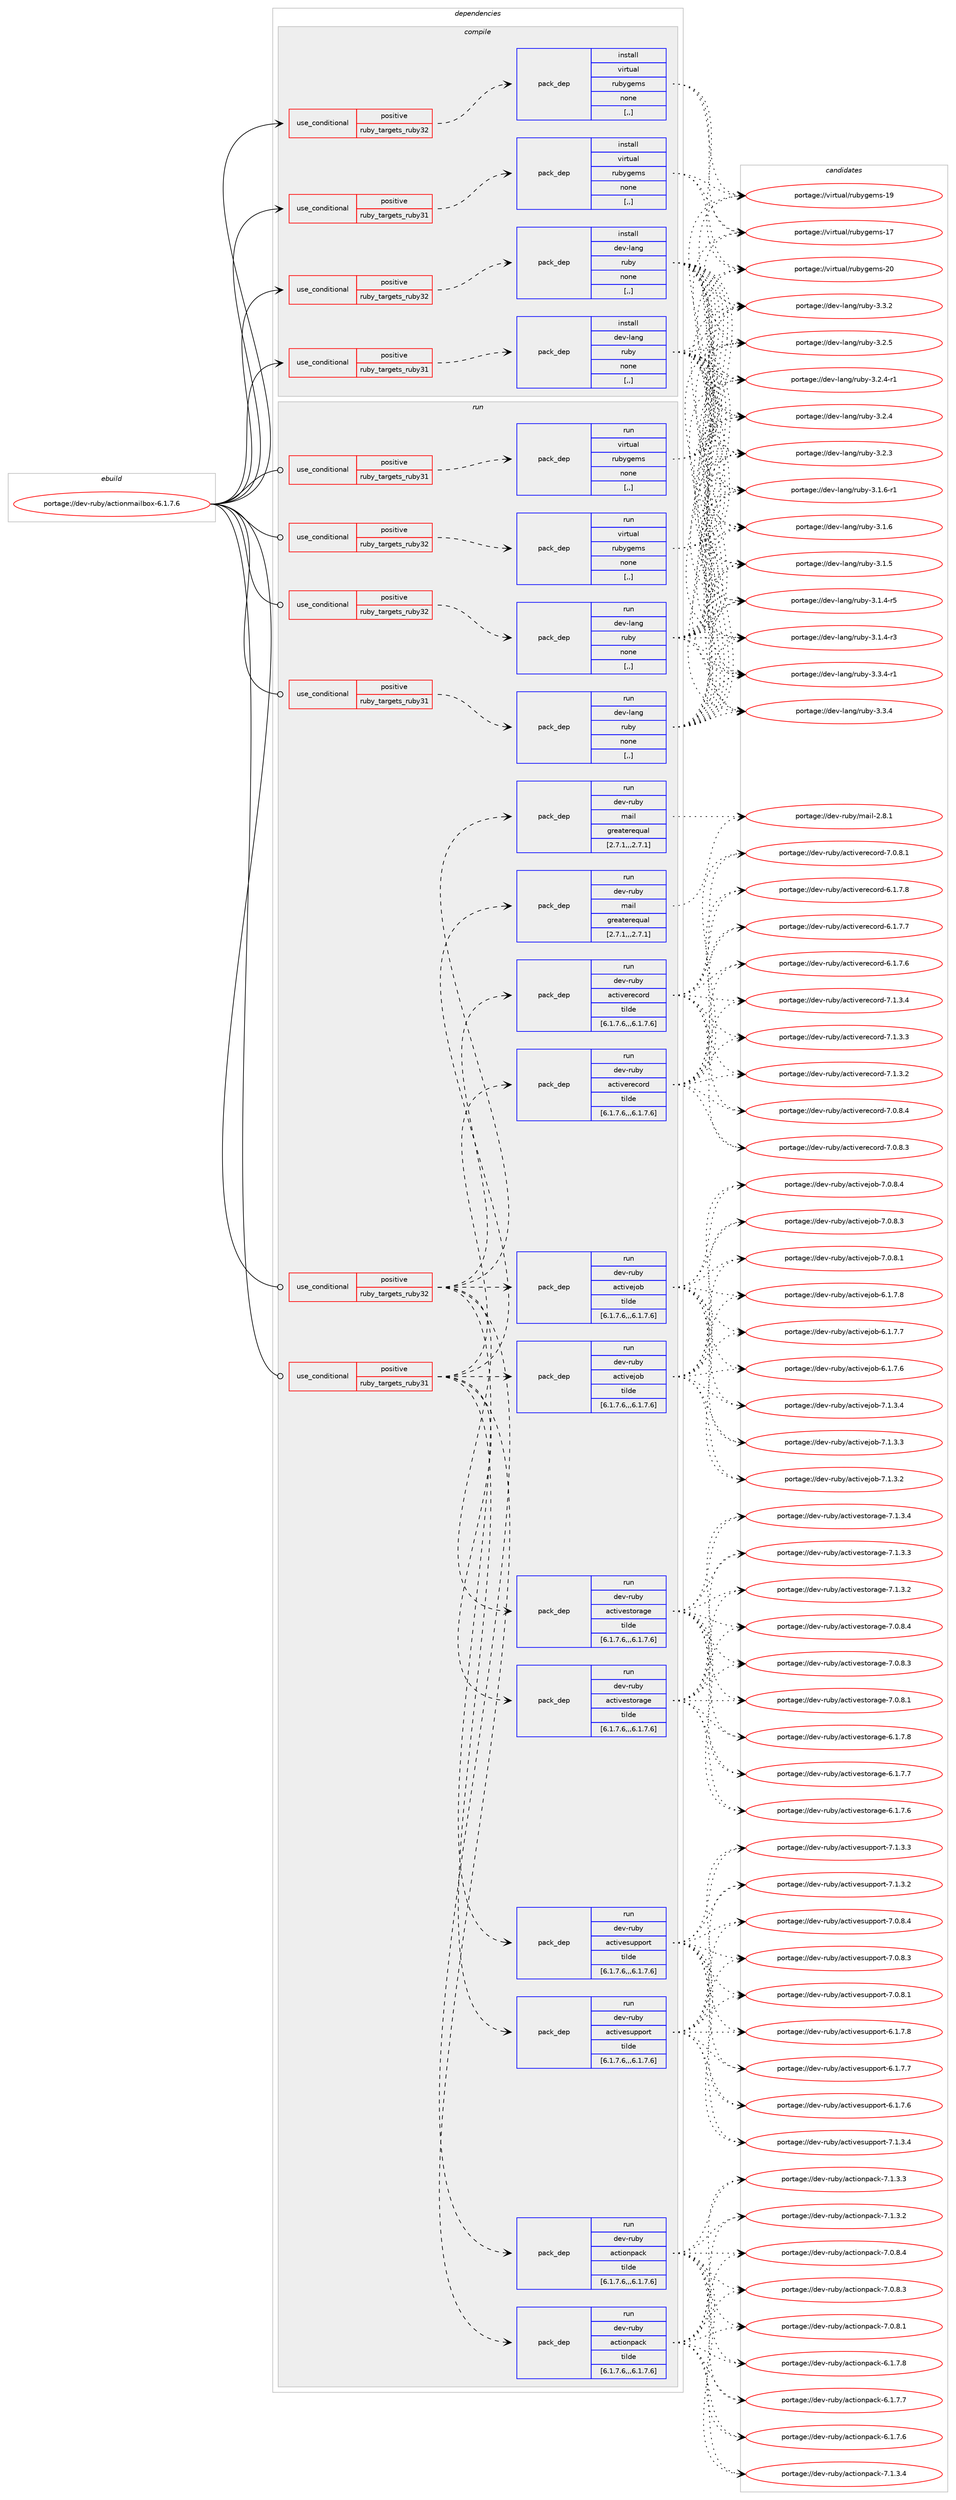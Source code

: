 digraph prolog {

# *************
# Graph options
# *************

newrank=true;
concentrate=true;
compound=true;
graph [rankdir=LR,fontname=Helvetica,fontsize=10,ranksep=1.5];#, ranksep=2.5, nodesep=0.2];
edge  [arrowhead=vee];
node  [fontname=Helvetica,fontsize=10];

# **********
# The ebuild
# **********

subgraph cluster_leftcol {
color=gray;
label=<<i>ebuild</i>>;
id [label="portage://dev-ruby/actionmailbox-6.1.7.6", color=red, width=4, href="../dev-ruby/actionmailbox-6.1.7.6.svg"];
}

# ****************
# The dependencies
# ****************

subgraph cluster_midcol {
color=gray;
label=<<i>dependencies</i>>;
subgraph cluster_compile {
fillcolor="#eeeeee";
style=filled;
label=<<i>compile</i>>;
subgraph cond42977 {
dependency172904 [label=<<TABLE BORDER="0" CELLBORDER="1" CELLSPACING="0" CELLPADDING="4"><TR><TD ROWSPAN="3" CELLPADDING="10">use_conditional</TD></TR><TR><TD>positive</TD></TR><TR><TD>ruby_targets_ruby31</TD></TR></TABLE>>, shape=none, color=red];
subgraph pack128654 {
dependency172905 [label=<<TABLE BORDER="0" CELLBORDER="1" CELLSPACING="0" CELLPADDING="4" WIDTH="220"><TR><TD ROWSPAN="6" CELLPADDING="30">pack_dep</TD></TR><TR><TD WIDTH="110">install</TD></TR><TR><TD>dev-lang</TD></TR><TR><TD>ruby</TD></TR><TR><TD>none</TD></TR><TR><TD>[,,]</TD></TR></TABLE>>, shape=none, color=blue];
}
dependency172904:e -> dependency172905:w [weight=20,style="dashed",arrowhead="vee"];
}
id:e -> dependency172904:w [weight=20,style="solid",arrowhead="vee"];
subgraph cond42978 {
dependency172906 [label=<<TABLE BORDER="0" CELLBORDER="1" CELLSPACING="0" CELLPADDING="4"><TR><TD ROWSPAN="3" CELLPADDING="10">use_conditional</TD></TR><TR><TD>positive</TD></TR><TR><TD>ruby_targets_ruby31</TD></TR></TABLE>>, shape=none, color=red];
subgraph pack128655 {
dependency172907 [label=<<TABLE BORDER="0" CELLBORDER="1" CELLSPACING="0" CELLPADDING="4" WIDTH="220"><TR><TD ROWSPAN="6" CELLPADDING="30">pack_dep</TD></TR><TR><TD WIDTH="110">install</TD></TR><TR><TD>virtual</TD></TR><TR><TD>rubygems</TD></TR><TR><TD>none</TD></TR><TR><TD>[,,]</TD></TR></TABLE>>, shape=none, color=blue];
}
dependency172906:e -> dependency172907:w [weight=20,style="dashed",arrowhead="vee"];
}
id:e -> dependency172906:w [weight=20,style="solid",arrowhead="vee"];
subgraph cond42979 {
dependency172908 [label=<<TABLE BORDER="0" CELLBORDER="1" CELLSPACING="0" CELLPADDING="4"><TR><TD ROWSPAN="3" CELLPADDING="10">use_conditional</TD></TR><TR><TD>positive</TD></TR><TR><TD>ruby_targets_ruby32</TD></TR></TABLE>>, shape=none, color=red];
subgraph pack128656 {
dependency172909 [label=<<TABLE BORDER="0" CELLBORDER="1" CELLSPACING="0" CELLPADDING="4" WIDTH="220"><TR><TD ROWSPAN="6" CELLPADDING="30">pack_dep</TD></TR><TR><TD WIDTH="110">install</TD></TR><TR><TD>dev-lang</TD></TR><TR><TD>ruby</TD></TR><TR><TD>none</TD></TR><TR><TD>[,,]</TD></TR></TABLE>>, shape=none, color=blue];
}
dependency172908:e -> dependency172909:w [weight=20,style="dashed",arrowhead="vee"];
}
id:e -> dependency172908:w [weight=20,style="solid",arrowhead="vee"];
subgraph cond42980 {
dependency172910 [label=<<TABLE BORDER="0" CELLBORDER="1" CELLSPACING="0" CELLPADDING="4"><TR><TD ROWSPAN="3" CELLPADDING="10">use_conditional</TD></TR><TR><TD>positive</TD></TR><TR><TD>ruby_targets_ruby32</TD></TR></TABLE>>, shape=none, color=red];
subgraph pack128657 {
dependency172911 [label=<<TABLE BORDER="0" CELLBORDER="1" CELLSPACING="0" CELLPADDING="4" WIDTH="220"><TR><TD ROWSPAN="6" CELLPADDING="30">pack_dep</TD></TR><TR><TD WIDTH="110">install</TD></TR><TR><TD>virtual</TD></TR><TR><TD>rubygems</TD></TR><TR><TD>none</TD></TR><TR><TD>[,,]</TD></TR></TABLE>>, shape=none, color=blue];
}
dependency172910:e -> dependency172911:w [weight=20,style="dashed",arrowhead="vee"];
}
id:e -> dependency172910:w [weight=20,style="solid",arrowhead="vee"];
}
subgraph cluster_compileandrun {
fillcolor="#eeeeee";
style=filled;
label=<<i>compile and run</i>>;
}
subgraph cluster_run {
fillcolor="#eeeeee";
style=filled;
label=<<i>run</i>>;
subgraph cond42981 {
dependency172912 [label=<<TABLE BORDER="0" CELLBORDER="1" CELLSPACING="0" CELLPADDING="4"><TR><TD ROWSPAN="3" CELLPADDING="10">use_conditional</TD></TR><TR><TD>positive</TD></TR><TR><TD>ruby_targets_ruby31</TD></TR></TABLE>>, shape=none, color=red];
subgraph pack128658 {
dependency172913 [label=<<TABLE BORDER="0" CELLBORDER="1" CELLSPACING="0" CELLPADDING="4" WIDTH="220"><TR><TD ROWSPAN="6" CELLPADDING="30">pack_dep</TD></TR><TR><TD WIDTH="110">run</TD></TR><TR><TD>dev-lang</TD></TR><TR><TD>ruby</TD></TR><TR><TD>none</TD></TR><TR><TD>[,,]</TD></TR></TABLE>>, shape=none, color=blue];
}
dependency172912:e -> dependency172913:w [weight=20,style="dashed",arrowhead="vee"];
}
id:e -> dependency172912:w [weight=20,style="solid",arrowhead="odot"];
subgraph cond42982 {
dependency172914 [label=<<TABLE BORDER="0" CELLBORDER="1" CELLSPACING="0" CELLPADDING="4"><TR><TD ROWSPAN="3" CELLPADDING="10">use_conditional</TD></TR><TR><TD>positive</TD></TR><TR><TD>ruby_targets_ruby31</TD></TR></TABLE>>, shape=none, color=red];
subgraph pack128659 {
dependency172915 [label=<<TABLE BORDER="0" CELLBORDER="1" CELLSPACING="0" CELLPADDING="4" WIDTH="220"><TR><TD ROWSPAN="6" CELLPADDING="30">pack_dep</TD></TR><TR><TD WIDTH="110">run</TD></TR><TR><TD>dev-ruby</TD></TR><TR><TD>actionpack</TD></TR><TR><TD>tilde</TD></TR><TR><TD>[6.1.7.6,,,6.1.7.6]</TD></TR></TABLE>>, shape=none, color=blue];
}
dependency172914:e -> dependency172915:w [weight=20,style="dashed",arrowhead="vee"];
subgraph pack128660 {
dependency172916 [label=<<TABLE BORDER="0" CELLBORDER="1" CELLSPACING="0" CELLPADDING="4" WIDTH="220"><TR><TD ROWSPAN="6" CELLPADDING="30">pack_dep</TD></TR><TR><TD WIDTH="110">run</TD></TR><TR><TD>dev-ruby</TD></TR><TR><TD>activejob</TD></TR><TR><TD>tilde</TD></TR><TR><TD>[6.1.7.6,,,6.1.7.6]</TD></TR></TABLE>>, shape=none, color=blue];
}
dependency172914:e -> dependency172916:w [weight=20,style="dashed",arrowhead="vee"];
subgraph pack128661 {
dependency172917 [label=<<TABLE BORDER="0" CELLBORDER="1" CELLSPACING="0" CELLPADDING="4" WIDTH="220"><TR><TD ROWSPAN="6" CELLPADDING="30">pack_dep</TD></TR><TR><TD WIDTH="110">run</TD></TR><TR><TD>dev-ruby</TD></TR><TR><TD>activerecord</TD></TR><TR><TD>tilde</TD></TR><TR><TD>[6.1.7.6,,,6.1.7.6]</TD></TR></TABLE>>, shape=none, color=blue];
}
dependency172914:e -> dependency172917:w [weight=20,style="dashed",arrowhead="vee"];
subgraph pack128662 {
dependency172918 [label=<<TABLE BORDER="0" CELLBORDER="1" CELLSPACING="0" CELLPADDING="4" WIDTH="220"><TR><TD ROWSPAN="6" CELLPADDING="30">pack_dep</TD></TR><TR><TD WIDTH="110">run</TD></TR><TR><TD>dev-ruby</TD></TR><TR><TD>activestorage</TD></TR><TR><TD>tilde</TD></TR><TR><TD>[6.1.7.6,,,6.1.7.6]</TD></TR></TABLE>>, shape=none, color=blue];
}
dependency172914:e -> dependency172918:w [weight=20,style="dashed",arrowhead="vee"];
subgraph pack128663 {
dependency172919 [label=<<TABLE BORDER="0" CELLBORDER="1" CELLSPACING="0" CELLPADDING="4" WIDTH="220"><TR><TD ROWSPAN="6" CELLPADDING="30">pack_dep</TD></TR><TR><TD WIDTH="110">run</TD></TR><TR><TD>dev-ruby</TD></TR><TR><TD>activesupport</TD></TR><TR><TD>tilde</TD></TR><TR><TD>[6.1.7.6,,,6.1.7.6]</TD></TR></TABLE>>, shape=none, color=blue];
}
dependency172914:e -> dependency172919:w [weight=20,style="dashed",arrowhead="vee"];
subgraph pack128664 {
dependency172920 [label=<<TABLE BORDER="0" CELLBORDER="1" CELLSPACING="0" CELLPADDING="4" WIDTH="220"><TR><TD ROWSPAN="6" CELLPADDING="30">pack_dep</TD></TR><TR><TD WIDTH="110">run</TD></TR><TR><TD>dev-ruby</TD></TR><TR><TD>mail</TD></TR><TR><TD>greaterequal</TD></TR><TR><TD>[2.7.1,,,2.7.1]</TD></TR></TABLE>>, shape=none, color=blue];
}
dependency172914:e -> dependency172920:w [weight=20,style="dashed",arrowhead="vee"];
}
id:e -> dependency172914:w [weight=20,style="solid",arrowhead="odot"];
subgraph cond42983 {
dependency172921 [label=<<TABLE BORDER="0" CELLBORDER="1" CELLSPACING="0" CELLPADDING="4"><TR><TD ROWSPAN="3" CELLPADDING="10">use_conditional</TD></TR><TR><TD>positive</TD></TR><TR><TD>ruby_targets_ruby31</TD></TR></TABLE>>, shape=none, color=red];
subgraph pack128665 {
dependency172922 [label=<<TABLE BORDER="0" CELLBORDER="1" CELLSPACING="0" CELLPADDING="4" WIDTH="220"><TR><TD ROWSPAN="6" CELLPADDING="30">pack_dep</TD></TR><TR><TD WIDTH="110">run</TD></TR><TR><TD>virtual</TD></TR><TR><TD>rubygems</TD></TR><TR><TD>none</TD></TR><TR><TD>[,,]</TD></TR></TABLE>>, shape=none, color=blue];
}
dependency172921:e -> dependency172922:w [weight=20,style="dashed",arrowhead="vee"];
}
id:e -> dependency172921:w [weight=20,style="solid",arrowhead="odot"];
subgraph cond42984 {
dependency172923 [label=<<TABLE BORDER="0" CELLBORDER="1" CELLSPACING="0" CELLPADDING="4"><TR><TD ROWSPAN="3" CELLPADDING="10">use_conditional</TD></TR><TR><TD>positive</TD></TR><TR><TD>ruby_targets_ruby32</TD></TR></TABLE>>, shape=none, color=red];
subgraph pack128666 {
dependency172924 [label=<<TABLE BORDER="0" CELLBORDER="1" CELLSPACING="0" CELLPADDING="4" WIDTH="220"><TR><TD ROWSPAN="6" CELLPADDING="30">pack_dep</TD></TR><TR><TD WIDTH="110">run</TD></TR><TR><TD>dev-lang</TD></TR><TR><TD>ruby</TD></TR><TR><TD>none</TD></TR><TR><TD>[,,]</TD></TR></TABLE>>, shape=none, color=blue];
}
dependency172923:e -> dependency172924:w [weight=20,style="dashed",arrowhead="vee"];
}
id:e -> dependency172923:w [weight=20,style="solid",arrowhead="odot"];
subgraph cond42985 {
dependency172925 [label=<<TABLE BORDER="0" CELLBORDER="1" CELLSPACING="0" CELLPADDING="4"><TR><TD ROWSPAN="3" CELLPADDING="10">use_conditional</TD></TR><TR><TD>positive</TD></TR><TR><TD>ruby_targets_ruby32</TD></TR></TABLE>>, shape=none, color=red];
subgraph pack128667 {
dependency172926 [label=<<TABLE BORDER="0" CELLBORDER="1" CELLSPACING="0" CELLPADDING="4" WIDTH="220"><TR><TD ROWSPAN="6" CELLPADDING="30">pack_dep</TD></TR><TR><TD WIDTH="110">run</TD></TR><TR><TD>dev-ruby</TD></TR><TR><TD>actionpack</TD></TR><TR><TD>tilde</TD></TR><TR><TD>[6.1.7.6,,,6.1.7.6]</TD></TR></TABLE>>, shape=none, color=blue];
}
dependency172925:e -> dependency172926:w [weight=20,style="dashed",arrowhead="vee"];
subgraph pack128668 {
dependency172927 [label=<<TABLE BORDER="0" CELLBORDER="1" CELLSPACING="0" CELLPADDING="4" WIDTH="220"><TR><TD ROWSPAN="6" CELLPADDING="30">pack_dep</TD></TR><TR><TD WIDTH="110">run</TD></TR><TR><TD>dev-ruby</TD></TR><TR><TD>activejob</TD></TR><TR><TD>tilde</TD></TR><TR><TD>[6.1.7.6,,,6.1.7.6]</TD></TR></TABLE>>, shape=none, color=blue];
}
dependency172925:e -> dependency172927:w [weight=20,style="dashed",arrowhead="vee"];
subgraph pack128669 {
dependency172928 [label=<<TABLE BORDER="0" CELLBORDER="1" CELLSPACING="0" CELLPADDING="4" WIDTH="220"><TR><TD ROWSPAN="6" CELLPADDING="30">pack_dep</TD></TR><TR><TD WIDTH="110">run</TD></TR><TR><TD>dev-ruby</TD></TR><TR><TD>activerecord</TD></TR><TR><TD>tilde</TD></TR><TR><TD>[6.1.7.6,,,6.1.7.6]</TD></TR></TABLE>>, shape=none, color=blue];
}
dependency172925:e -> dependency172928:w [weight=20,style="dashed",arrowhead="vee"];
subgraph pack128670 {
dependency172929 [label=<<TABLE BORDER="0" CELLBORDER="1" CELLSPACING="0" CELLPADDING="4" WIDTH="220"><TR><TD ROWSPAN="6" CELLPADDING="30">pack_dep</TD></TR><TR><TD WIDTH="110">run</TD></TR><TR><TD>dev-ruby</TD></TR><TR><TD>activestorage</TD></TR><TR><TD>tilde</TD></TR><TR><TD>[6.1.7.6,,,6.1.7.6]</TD></TR></TABLE>>, shape=none, color=blue];
}
dependency172925:e -> dependency172929:w [weight=20,style="dashed",arrowhead="vee"];
subgraph pack128671 {
dependency172930 [label=<<TABLE BORDER="0" CELLBORDER="1" CELLSPACING="0" CELLPADDING="4" WIDTH="220"><TR><TD ROWSPAN="6" CELLPADDING="30">pack_dep</TD></TR><TR><TD WIDTH="110">run</TD></TR><TR><TD>dev-ruby</TD></TR><TR><TD>activesupport</TD></TR><TR><TD>tilde</TD></TR><TR><TD>[6.1.7.6,,,6.1.7.6]</TD></TR></TABLE>>, shape=none, color=blue];
}
dependency172925:e -> dependency172930:w [weight=20,style="dashed",arrowhead="vee"];
subgraph pack128672 {
dependency172931 [label=<<TABLE BORDER="0" CELLBORDER="1" CELLSPACING="0" CELLPADDING="4" WIDTH="220"><TR><TD ROWSPAN="6" CELLPADDING="30">pack_dep</TD></TR><TR><TD WIDTH="110">run</TD></TR><TR><TD>dev-ruby</TD></TR><TR><TD>mail</TD></TR><TR><TD>greaterequal</TD></TR><TR><TD>[2.7.1,,,2.7.1]</TD></TR></TABLE>>, shape=none, color=blue];
}
dependency172925:e -> dependency172931:w [weight=20,style="dashed",arrowhead="vee"];
}
id:e -> dependency172925:w [weight=20,style="solid",arrowhead="odot"];
subgraph cond42986 {
dependency172932 [label=<<TABLE BORDER="0" CELLBORDER="1" CELLSPACING="0" CELLPADDING="4"><TR><TD ROWSPAN="3" CELLPADDING="10">use_conditional</TD></TR><TR><TD>positive</TD></TR><TR><TD>ruby_targets_ruby32</TD></TR></TABLE>>, shape=none, color=red];
subgraph pack128673 {
dependency172933 [label=<<TABLE BORDER="0" CELLBORDER="1" CELLSPACING="0" CELLPADDING="4" WIDTH="220"><TR><TD ROWSPAN="6" CELLPADDING="30">pack_dep</TD></TR><TR><TD WIDTH="110">run</TD></TR><TR><TD>virtual</TD></TR><TR><TD>rubygems</TD></TR><TR><TD>none</TD></TR><TR><TD>[,,]</TD></TR></TABLE>>, shape=none, color=blue];
}
dependency172932:e -> dependency172933:w [weight=20,style="dashed",arrowhead="vee"];
}
id:e -> dependency172932:w [weight=20,style="solid",arrowhead="odot"];
}
}

# **************
# The candidates
# **************

subgraph cluster_choices {
rank=same;
color=gray;
label=<<i>candidates</i>>;

subgraph choice128654 {
color=black;
nodesep=1;
choice100101118451089711010347114117981214551465146524511449 [label="portage://dev-lang/ruby-3.3.4-r1", color=red, width=4,href="../dev-lang/ruby-3.3.4-r1.svg"];
choice10010111845108971101034711411798121455146514652 [label="portage://dev-lang/ruby-3.3.4", color=red, width=4,href="../dev-lang/ruby-3.3.4.svg"];
choice10010111845108971101034711411798121455146514650 [label="portage://dev-lang/ruby-3.3.2", color=red, width=4,href="../dev-lang/ruby-3.3.2.svg"];
choice10010111845108971101034711411798121455146504653 [label="portage://dev-lang/ruby-3.2.5", color=red, width=4,href="../dev-lang/ruby-3.2.5.svg"];
choice100101118451089711010347114117981214551465046524511449 [label="portage://dev-lang/ruby-3.2.4-r1", color=red, width=4,href="../dev-lang/ruby-3.2.4-r1.svg"];
choice10010111845108971101034711411798121455146504652 [label="portage://dev-lang/ruby-3.2.4", color=red, width=4,href="../dev-lang/ruby-3.2.4.svg"];
choice10010111845108971101034711411798121455146504651 [label="portage://dev-lang/ruby-3.2.3", color=red, width=4,href="../dev-lang/ruby-3.2.3.svg"];
choice100101118451089711010347114117981214551464946544511449 [label="portage://dev-lang/ruby-3.1.6-r1", color=red, width=4,href="../dev-lang/ruby-3.1.6-r1.svg"];
choice10010111845108971101034711411798121455146494654 [label="portage://dev-lang/ruby-3.1.6", color=red, width=4,href="../dev-lang/ruby-3.1.6.svg"];
choice10010111845108971101034711411798121455146494653 [label="portage://dev-lang/ruby-3.1.5", color=red, width=4,href="../dev-lang/ruby-3.1.5.svg"];
choice100101118451089711010347114117981214551464946524511453 [label="portage://dev-lang/ruby-3.1.4-r5", color=red, width=4,href="../dev-lang/ruby-3.1.4-r5.svg"];
choice100101118451089711010347114117981214551464946524511451 [label="portage://dev-lang/ruby-3.1.4-r3", color=red, width=4,href="../dev-lang/ruby-3.1.4-r3.svg"];
dependency172905:e -> choice100101118451089711010347114117981214551465146524511449:w [style=dotted,weight="100"];
dependency172905:e -> choice10010111845108971101034711411798121455146514652:w [style=dotted,weight="100"];
dependency172905:e -> choice10010111845108971101034711411798121455146514650:w [style=dotted,weight="100"];
dependency172905:e -> choice10010111845108971101034711411798121455146504653:w [style=dotted,weight="100"];
dependency172905:e -> choice100101118451089711010347114117981214551465046524511449:w [style=dotted,weight="100"];
dependency172905:e -> choice10010111845108971101034711411798121455146504652:w [style=dotted,weight="100"];
dependency172905:e -> choice10010111845108971101034711411798121455146504651:w [style=dotted,weight="100"];
dependency172905:e -> choice100101118451089711010347114117981214551464946544511449:w [style=dotted,weight="100"];
dependency172905:e -> choice10010111845108971101034711411798121455146494654:w [style=dotted,weight="100"];
dependency172905:e -> choice10010111845108971101034711411798121455146494653:w [style=dotted,weight="100"];
dependency172905:e -> choice100101118451089711010347114117981214551464946524511453:w [style=dotted,weight="100"];
dependency172905:e -> choice100101118451089711010347114117981214551464946524511451:w [style=dotted,weight="100"];
}
subgraph choice128655 {
color=black;
nodesep=1;
choice118105114116117971084711411798121103101109115455048 [label="portage://virtual/rubygems-20", color=red, width=4,href="../virtual/rubygems-20.svg"];
choice118105114116117971084711411798121103101109115454957 [label="portage://virtual/rubygems-19", color=red, width=4,href="../virtual/rubygems-19.svg"];
choice118105114116117971084711411798121103101109115454955 [label="portage://virtual/rubygems-17", color=red, width=4,href="../virtual/rubygems-17.svg"];
dependency172907:e -> choice118105114116117971084711411798121103101109115455048:w [style=dotted,weight="100"];
dependency172907:e -> choice118105114116117971084711411798121103101109115454957:w [style=dotted,weight="100"];
dependency172907:e -> choice118105114116117971084711411798121103101109115454955:w [style=dotted,weight="100"];
}
subgraph choice128656 {
color=black;
nodesep=1;
choice100101118451089711010347114117981214551465146524511449 [label="portage://dev-lang/ruby-3.3.4-r1", color=red, width=4,href="../dev-lang/ruby-3.3.4-r1.svg"];
choice10010111845108971101034711411798121455146514652 [label="portage://dev-lang/ruby-3.3.4", color=red, width=4,href="../dev-lang/ruby-3.3.4.svg"];
choice10010111845108971101034711411798121455146514650 [label="portage://dev-lang/ruby-3.3.2", color=red, width=4,href="../dev-lang/ruby-3.3.2.svg"];
choice10010111845108971101034711411798121455146504653 [label="portage://dev-lang/ruby-3.2.5", color=red, width=4,href="../dev-lang/ruby-3.2.5.svg"];
choice100101118451089711010347114117981214551465046524511449 [label="portage://dev-lang/ruby-3.2.4-r1", color=red, width=4,href="../dev-lang/ruby-3.2.4-r1.svg"];
choice10010111845108971101034711411798121455146504652 [label="portage://dev-lang/ruby-3.2.4", color=red, width=4,href="../dev-lang/ruby-3.2.4.svg"];
choice10010111845108971101034711411798121455146504651 [label="portage://dev-lang/ruby-3.2.3", color=red, width=4,href="../dev-lang/ruby-3.2.3.svg"];
choice100101118451089711010347114117981214551464946544511449 [label="portage://dev-lang/ruby-3.1.6-r1", color=red, width=4,href="../dev-lang/ruby-3.1.6-r1.svg"];
choice10010111845108971101034711411798121455146494654 [label="portage://dev-lang/ruby-3.1.6", color=red, width=4,href="../dev-lang/ruby-3.1.6.svg"];
choice10010111845108971101034711411798121455146494653 [label="portage://dev-lang/ruby-3.1.5", color=red, width=4,href="../dev-lang/ruby-3.1.5.svg"];
choice100101118451089711010347114117981214551464946524511453 [label="portage://dev-lang/ruby-3.1.4-r5", color=red, width=4,href="../dev-lang/ruby-3.1.4-r5.svg"];
choice100101118451089711010347114117981214551464946524511451 [label="portage://dev-lang/ruby-3.1.4-r3", color=red, width=4,href="../dev-lang/ruby-3.1.4-r3.svg"];
dependency172909:e -> choice100101118451089711010347114117981214551465146524511449:w [style=dotted,weight="100"];
dependency172909:e -> choice10010111845108971101034711411798121455146514652:w [style=dotted,weight="100"];
dependency172909:e -> choice10010111845108971101034711411798121455146514650:w [style=dotted,weight="100"];
dependency172909:e -> choice10010111845108971101034711411798121455146504653:w [style=dotted,weight="100"];
dependency172909:e -> choice100101118451089711010347114117981214551465046524511449:w [style=dotted,weight="100"];
dependency172909:e -> choice10010111845108971101034711411798121455146504652:w [style=dotted,weight="100"];
dependency172909:e -> choice10010111845108971101034711411798121455146504651:w [style=dotted,weight="100"];
dependency172909:e -> choice100101118451089711010347114117981214551464946544511449:w [style=dotted,weight="100"];
dependency172909:e -> choice10010111845108971101034711411798121455146494654:w [style=dotted,weight="100"];
dependency172909:e -> choice10010111845108971101034711411798121455146494653:w [style=dotted,weight="100"];
dependency172909:e -> choice100101118451089711010347114117981214551464946524511453:w [style=dotted,weight="100"];
dependency172909:e -> choice100101118451089711010347114117981214551464946524511451:w [style=dotted,weight="100"];
}
subgraph choice128657 {
color=black;
nodesep=1;
choice118105114116117971084711411798121103101109115455048 [label="portage://virtual/rubygems-20", color=red, width=4,href="../virtual/rubygems-20.svg"];
choice118105114116117971084711411798121103101109115454957 [label="portage://virtual/rubygems-19", color=red, width=4,href="../virtual/rubygems-19.svg"];
choice118105114116117971084711411798121103101109115454955 [label="portage://virtual/rubygems-17", color=red, width=4,href="../virtual/rubygems-17.svg"];
dependency172911:e -> choice118105114116117971084711411798121103101109115455048:w [style=dotted,weight="100"];
dependency172911:e -> choice118105114116117971084711411798121103101109115454957:w [style=dotted,weight="100"];
dependency172911:e -> choice118105114116117971084711411798121103101109115454955:w [style=dotted,weight="100"];
}
subgraph choice128658 {
color=black;
nodesep=1;
choice100101118451089711010347114117981214551465146524511449 [label="portage://dev-lang/ruby-3.3.4-r1", color=red, width=4,href="../dev-lang/ruby-3.3.4-r1.svg"];
choice10010111845108971101034711411798121455146514652 [label="portage://dev-lang/ruby-3.3.4", color=red, width=4,href="../dev-lang/ruby-3.3.4.svg"];
choice10010111845108971101034711411798121455146514650 [label="portage://dev-lang/ruby-3.3.2", color=red, width=4,href="../dev-lang/ruby-3.3.2.svg"];
choice10010111845108971101034711411798121455146504653 [label="portage://dev-lang/ruby-3.2.5", color=red, width=4,href="../dev-lang/ruby-3.2.5.svg"];
choice100101118451089711010347114117981214551465046524511449 [label="portage://dev-lang/ruby-3.2.4-r1", color=red, width=4,href="../dev-lang/ruby-3.2.4-r1.svg"];
choice10010111845108971101034711411798121455146504652 [label="portage://dev-lang/ruby-3.2.4", color=red, width=4,href="../dev-lang/ruby-3.2.4.svg"];
choice10010111845108971101034711411798121455146504651 [label="portage://dev-lang/ruby-3.2.3", color=red, width=4,href="../dev-lang/ruby-3.2.3.svg"];
choice100101118451089711010347114117981214551464946544511449 [label="portage://dev-lang/ruby-3.1.6-r1", color=red, width=4,href="../dev-lang/ruby-3.1.6-r1.svg"];
choice10010111845108971101034711411798121455146494654 [label="portage://dev-lang/ruby-3.1.6", color=red, width=4,href="../dev-lang/ruby-3.1.6.svg"];
choice10010111845108971101034711411798121455146494653 [label="portage://dev-lang/ruby-3.1.5", color=red, width=4,href="../dev-lang/ruby-3.1.5.svg"];
choice100101118451089711010347114117981214551464946524511453 [label="portage://dev-lang/ruby-3.1.4-r5", color=red, width=4,href="../dev-lang/ruby-3.1.4-r5.svg"];
choice100101118451089711010347114117981214551464946524511451 [label="portage://dev-lang/ruby-3.1.4-r3", color=red, width=4,href="../dev-lang/ruby-3.1.4-r3.svg"];
dependency172913:e -> choice100101118451089711010347114117981214551465146524511449:w [style=dotted,weight="100"];
dependency172913:e -> choice10010111845108971101034711411798121455146514652:w [style=dotted,weight="100"];
dependency172913:e -> choice10010111845108971101034711411798121455146514650:w [style=dotted,weight="100"];
dependency172913:e -> choice10010111845108971101034711411798121455146504653:w [style=dotted,weight="100"];
dependency172913:e -> choice100101118451089711010347114117981214551465046524511449:w [style=dotted,weight="100"];
dependency172913:e -> choice10010111845108971101034711411798121455146504652:w [style=dotted,weight="100"];
dependency172913:e -> choice10010111845108971101034711411798121455146504651:w [style=dotted,weight="100"];
dependency172913:e -> choice100101118451089711010347114117981214551464946544511449:w [style=dotted,weight="100"];
dependency172913:e -> choice10010111845108971101034711411798121455146494654:w [style=dotted,weight="100"];
dependency172913:e -> choice10010111845108971101034711411798121455146494653:w [style=dotted,weight="100"];
dependency172913:e -> choice100101118451089711010347114117981214551464946524511453:w [style=dotted,weight="100"];
dependency172913:e -> choice100101118451089711010347114117981214551464946524511451:w [style=dotted,weight="100"];
}
subgraph choice128659 {
color=black;
nodesep=1;
choice100101118451141179812147979911610511111011297991074555464946514652 [label="portage://dev-ruby/actionpack-7.1.3.4", color=red, width=4,href="../dev-ruby/actionpack-7.1.3.4.svg"];
choice100101118451141179812147979911610511111011297991074555464946514651 [label="portage://dev-ruby/actionpack-7.1.3.3", color=red, width=4,href="../dev-ruby/actionpack-7.1.3.3.svg"];
choice100101118451141179812147979911610511111011297991074555464946514650 [label="portage://dev-ruby/actionpack-7.1.3.2", color=red, width=4,href="../dev-ruby/actionpack-7.1.3.2.svg"];
choice100101118451141179812147979911610511111011297991074555464846564652 [label="portage://dev-ruby/actionpack-7.0.8.4", color=red, width=4,href="../dev-ruby/actionpack-7.0.8.4.svg"];
choice100101118451141179812147979911610511111011297991074555464846564651 [label="portage://dev-ruby/actionpack-7.0.8.3", color=red, width=4,href="../dev-ruby/actionpack-7.0.8.3.svg"];
choice100101118451141179812147979911610511111011297991074555464846564649 [label="portage://dev-ruby/actionpack-7.0.8.1", color=red, width=4,href="../dev-ruby/actionpack-7.0.8.1.svg"];
choice100101118451141179812147979911610511111011297991074554464946554656 [label="portage://dev-ruby/actionpack-6.1.7.8", color=red, width=4,href="../dev-ruby/actionpack-6.1.7.8.svg"];
choice100101118451141179812147979911610511111011297991074554464946554655 [label="portage://dev-ruby/actionpack-6.1.7.7", color=red, width=4,href="../dev-ruby/actionpack-6.1.7.7.svg"];
choice100101118451141179812147979911610511111011297991074554464946554654 [label="portage://dev-ruby/actionpack-6.1.7.6", color=red, width=4,href="../dev-ruby/actionpack-6.1.7.6.svg"];
dependency172915:e -> choice100101118451141179812147979911610511111011297991074555464946514652:w [style=dotted,weight="100"];
dependency172915:e -> choice100101118451141179812147979911610511111011297991074555464946514651:w [style=dotted,weight="100"];
dependency172915:e -> choice100101118451141179812147979911610511111011297991074555464946514650:w [style=dotted,weight="100"];
dependency172915:e -> choice100101118451141179812147979911610511111011297991074555464846564652:w [style=dotted,weight="100"];
dependency172915:e -> choice100101118451141179812147979911610511111011297991074555464846564651:w [style=dotted,weight="100"];
dependency172915:e -> choice100101118451141179812147979911610511111011297991074555464846564649:w [style=dotted,weight="100"];
dependency172915:e -> choice100101118451141179812147979911610511111011297991074554464946554656:w [style=dotted,weight="100"];
dependency172915:e -> choice100101118451141179812147979911610511111011297991074554464946554655:w [style=dotted,weight="100"];
dependency172915:e -> choice100101118451141179812147979911610511111011297991074554464946554654:w [style=dotted,weight="100"];
}
subgraph choice128660 {
color=black;
nodesep=1;
choice1001011184511411798121479799116105118101106111984555464946514652 [label="portage://dev-ruby/activejob-7.1.3.4", color=red, width=4,href="../dev-ruby/activejob-7.1.3.4.svg"];
choice1001011184511411798121479799116105118101106111984555464946514651 [label="portage://dev-ruby/activejob-7.1.3.3", color=red, width=4,href="../dev-ruby/activejob-7.1.3.3.svg"];
choice1001011184511411798121479799116105118101106111984555464946514650 [label="portage://dev-ruby/activejob-7.1.3.2", color=red, width=4,href="../dev-ruby/activejob-7.1.3.2.svg"];
choice1001011184511411798121479799116105118101106111984555464846564652 [label="portage://dev-ruby/activejob-7.0.8.4", color=red, width=4,href="../dev-ruby/activejob-7.0.8.4.svg"];
choice1001011184511411798121479799116105118101106111984555464846564651 [label="portage://dev-ruby/activejob-7.0.8.3", color=red, width=4,href="../dev-ruby/activejob-7.0.8.3.svg"];
choice1001011184511411798121479799116105118101106111984555464846564649 [label="portage://dev-ruby/activejob-7.0.8.1", color=red, width=4,href="../dev-ruby/activejob-7.0.8.1.svg"];
choice1001011184511411798121479799116105118101106111984554464946554656 [label="portage://dev-ruby/activejob-6.1.7.8", color=red, width=4,href="../dev-ruby/activejob-6.1.7.8.svg"];
choice1001011184511411798121479799116105118101106111984554464946554655 [label="portage://dev-ruby/activejob-6.1.7.7", color=red, width=4,href="../dev-ruby/activejob-6.1.7.7.svg"];
choice1001011184511411798121479799116105118101106111984554464946554654 [label="portage://dev-ruby/activejob-6.1.7.6", color=red, width=4,href="../dev-ruby/activejob-6.1.7.6.svg"];
dependency172916:e -> choice1001011184511411798121479799116105118101106111984555464946514652:w [style=dotted,weight="100"];
dependency172916:e -> choice1001011184511411798121479799116105118101106111984555464946514651:w [style=dotted,weight="100"];
dependency172916:e -> choice1001011184511411798121479799116105118101106111984555464946514650:w [style=dotted,weight="100"];
dependency172916:e -> choice1001011184511411798121479799116105118101106111984555464846564652:w [style=dotted,weight="100"];
dependency172916:e -> choice1001011184511411798121479799116105118101106111984555464846564651:w [style=dotted,weight="100"];
dependency172916:e -> choice1001011184511411798121479799116105118101106111984555464846564649:w [style=dotted,weight="100"];
dependency172916:e -> choice1001011184511411798121479799116105118101106111984554464946554656:w [style=dotted,weight="100"];
dependency172916:e -> choice1001011184511411798121479799116105118101106111984554464946554655:w [style=dotted,weight="100"];
dependency172916:e -> choice1001011184511411798121479799116105118101106111984554464946554654:w [style=dotted,weight="100"];
}
subgraph choice128661 {
color=black;
nodesep=1;
choice1001011184511411798121479799116105118101114101991111141004555464946514652 [label="portage://dev-ruby/activerecord-7.1.3.4", color=red, width=4,href="../dev-ruby/activerecord-7.1.3.4.svg"];
choice1001011184511411798121479799116105118101114101991111141004555464946514651 [label="portage://dev-ruby/activerecord-7.1.3.3", color=red, width=4,href="../dev-ruby/activerecord-7.1.3.3.svg"];
choice1001011184511411798121479799116105118101114101991111141004555464946514650 [label="portage://dev-ruby/activerecord-7.1.3.2", color=red, width=4,href="../dev-ruby/activerecord-7.1.3.2.svg"];
choice1001011184511411798121479799116105118101114101991111141004555464846564652 [label="portage://dev-ruby/activerecord-7.0.8.4", color=red, width=4,href="../dev-ruby/activerecord-7.0.8.4.svg"];
choice1001011184511411798121479799116105118101114101991111141004555464846564651 [label="portage://dev-ruby/activerecord-7.0.8.3", color=red, width=4,href="../dev-ruby/activerecord-7.0.8.3.svg"];
choice1001011184511411798121479799116105118101114101991111141004555464846564649 [label="portage://dev-ruby/activerecord-7.0.8.1", color=red, width=4,href="../dev-ruby/activerecord-7.0.8.1.svg"];
choice1001011184511411798121479799116105118101114101991111141004554464946554656 [label="portage://dev-ruby/activerecord-6.1.7.8", color=red, width=4,href="../dev-ruby/activerecord-6.1.7.8.svg"];
choice1001011184511411798121479799116105118101114101991111141004554464946554655 [label="portage://dev-ruby/activerecord-6.1.7.7", color=red, width=4,href="../dev-ruby/activerecord-6.1.7.7.svg"];
choice1001011184511411798121479799116105118101114101991111141004554464946554654 [label="portage://dev-ruby/activerecord-6.1.7.6", color=red, width=4,href="../dev-ruby/activerecord-6.1.7.6.svg"];
dependency172917:e -> choice1001011184511411798121479799116105118101114101991111141004555464946514652:w [style=dotted,weight="100"];
dependency172917:e -> choice1001011184511411798121479799116105118101114101991111141004555464946514651:w [style=dotted,weight="100"];
dependency172917:e -> choice1001011184511411798121479799116105118101114101991111141004555464946514650:w [style=dotted,weight="100"];
dependency172917:e -> choice1001011184511411798121479799116105118101114101991111141004555464846564652:w [style=dotted,weight="100"];
dependency172917:e -> choice1001011184511411798121479799116105118101114101991111141004555464846564651:w [style=dotted,weight="100"];
dependency172917:e -> choice1001011184511411798121479799116105118101114101991111141004555464846564649:w [style=dotted,weight="100"];
dependency172917:e -> choice1001011184511411798121479799116105118101114101991111141004554464946554656:w [style=dotted,weight="100"];
dependency172917:e -> choice1001011184511411798121479799116105118101114101991111141004554464946554655:w [style=dotted,weight="100"];
dependency172917:e -> choice1001011184511411798121479799116105118101114101991111141004554464946554654:w [style=dotted,weight="100"];
}
subgraph choice128662 {
color=black;
nodesep=1;
choice1001011184511411798121479799116105118101115116111114971031014555464946514652 [label="portage://dev-ruby/activestorage-7.1.3.4", color=red, width=4,href="../dev-ruby/activestorage-7.1.3.4.svg"];
choice1001011184511411798121479799116105118101115116111114971031014555464946514651 [label="portage://dev-ruby/activestorage-7.1.3.3", color=red, width=4,href="../dev-ruby/activestorage-7.1.3.3.svg"];
choice1001011184511411798121479799116105118101115116111114971031014555464946514650 [label="portage://dev-ruby/activestorage-7.1.3.2", color=red, width=4,href="../dev-ruby/activestorage-7.1.3.2.svg"];
choice1001011184511411798121479799116105118101115116111114971031014555464846564652 [label="portage://dev-ruby/activestorage-7.0.8.4", color=red, width=4,href="../dev-ruby/activestorage-7.0.8.4.svg"];
choice1001011184511411798121479799116105118101115116111114971031014555464846564651 [label="portage://dev-ruby/activestorage-7.0.8.3", color=red, width=4,href="../dev-ruby/activestorage-7.0.8.3.svg"];
choice1001011184511411798121479799116105118101115116111114971031014555464846564649 [label="portage://dev-ruby/activestorage-7.0.8.1", color=red, width=4,href="../dev-ruby/activestorage-7.0.8.1.svg"];
choice1001011184511411798121479799116105118101115116111114971031014554464946554656 [label="portage://dev-ruby/activestorage-6.1.7.8", color=red, width=4,href="../dev-ruby/activestorage-6.1.7.8.svg"];
choice1001011184511411798121479799116105118101115116111114971031014554464946554655 [label="portage://dev-ruby/activestorage-6.1.7.7", color=red, width=4,href="../dev-ruby/activestorage-6.1.7.7.svg"];
choice1001011184511411798121479799116105118101115116111114971031014554464946554654 [label="portage://dev-ruby/activestorage-6.1.7.6", color=red, width=4,href="../dev-ruby/activestorage-6.1.7.6.svg"];
dependency172918:e -> choice1001011184511411798121479799116105118101115116111114971031014555464946514652:w [style=dotted,weight="100"];
dependency172918:e -> choice1001011184511411798121479799116105118101115116111114971031014555464946514651:w [style=dotted,weight="100"];
dependency172918:e -> choice1001011184511411798121479799116105118101115116111114971031014555464946514650:w [style=dotted,weight="100"];
dependency172918:e -> choice1001011184511411798121479799116105118101115116111114971031014555464846564652:w [style=dotted,weight="100"];
dependency172918:e -> choice1001011184511411798121479799116105118101115116111114971031014555464846564651:w [style=dotted,weight="100"];
dependency172918:e -> choice1001011184511411798121479799116105118101115116111114971031014555464846564649:w [style=dotted,weight="100"];
dependency172918:e -> choice1001011184511411798121479799116105118101115116111114971031014554464946554656:w [style=dotted,weight="100"];
dependency172918:e -> choice1001011184511411798121479799116105118101115116111114971031014554464946554655:w [style=dotted,weight="100"];
dependency172918:e -> choice1001011184511411798121479799116105118101115116111114971031014554464946554654:w [style=dotted,weight="100"];
}
subgraph choice128663 {
color=black;
nodesep=1;
choice10010111845114117981214797991161051181011151171121121111141164555464946514652 [label="portage://dev-ruby/activesupport-7.1.3.4", color=red, width=4,href="../dev-ruby/activesupport-7.1.3.4.svg"];
choice10010111845114117981214797991161051181011151171121121111141164555464946514651 [label="portage://dev-ruby/activesupport-7.1.3.3", color=red, width=4,href="../dev-ruby/activesupport-7.1.3.3.svg"];
choice10010111845114117981214797991161051181011151171121121111141164555464946514650 [label="portage://dev-ruby/activesupport-7.1.3.2", color=red, width=4,href="../dev-ruby/activesupport-7.1.3.2.svg"];
choice10010111845114117981214797991161051181011151171121121111141164555464846564652 [label="portage://dev-ruby/activesupport-7.0.8.4", color=red, width=4,href="../dev-ruby/activesupport-7.0.8.4.svg"];
choice10010111845114117981214797991161051181011151171121121111141164555464846564651 [label="portage://dev-ruby/activesupport-7.0.8.3", color=red, width=4,href="../dev-ruby/activesupport-7.0.8.3.svg"];
choice10010111845114117981214797991161051181011151171121121111141164555464846564649 [label="portage://dev-ruby/activesupport-7.0.8.1", color=red, width=4,href="../dev-ruby/activesupport-7.0.8.1.svg"];
choice10010111845114117981214797991161051181011151171121121111141164554464946554656 [label="portage://dev-ruby/activesupport-6.1.7.8", color=red, width=4,href="../dev-ruby/activesupport-6.1.7.8.svg"];
choice10010111845114117981214797991161051181011151171121121111141164554464946554655 [label="portage://dev-ruby/activesupport-6.1.7.7", color=red, width=4,href="../dev-ruby/activesupport-6.1.7.7.svg"];
choice10010111845114117981214797991161051181011151171121121111141164554464946554654 [label="portage://dev-ruby/activesupport-6.1.7.6", color=red, width=4,href="../dev-ruby/activesupport-6.1.7.6.svg"];
dependency172919:e -> choice10010111845114117981214797991161051181011151171121121111141164555464946514652:w [style=dotted,weight="100"];
dependency172919:e -> choice10010111845114117981214797991161051181011151171121121111141164555464946514651:w [style=dotted,weight="100"];
dependency172919:e -> choice10010111845114117981214797991161051181011151171121121111141164555464946514650:w [style=dotted,weight="100"];
dependency172919:e -> choice10010111845114117981214797991161051181011151171121121111141164555464846564652:w [style=dotted,weight="100"];
dependency172919:e -> choice10010111845114117981214797991161051181011151171121121111141164555464846564651:w [style=dotted,weight="100"];
dependency172919:e -> choice10010111845114117981214797991161051181011151171121121111141164555464846564649:w [style=dotted,weight="100"];
dependency172919:e -> choice10010111845114117981214797991161051181011151171121121111141164554464946554656:w [style=dotted,weight="100"];
dependency172919:e -> choice10010111845114117981214797991161051181011151171121121111141164554464946554655:w [style=dotted,weight="100"];
dependency172919:e -> choice10010111845114117981214797991161051181011151171121121111141164554464946554654:w [style=dotted,weight="100"];
}
subgraph choice128664 {
color=black;
nodesep=1;
choice10010111845114117981214710997105108455046564649 [label="portage://dev-ruby/mail-2.8.1", color=red, width=4,href="../dev-ruby/mail-2.8.1.svg"];
dependency172920:e -> choice10010111845114117981214710997105108455046564649:w [style=dotted,weight="100"];
}
subgraph choice128665 {
color=black;
nodesep=1;
choice118105114116117971084711411798121103101109115455048 [label="portage://virtual/rubygems-20", color=red, width=4,href="../virtual/rubygems-20.svg"];
choice118105114116117971084711411798121103101109115454957 [label="portage://virtual/rubygems-19", color=red, width=4,href="../virtual/rubygems-19.svg"];
choice118105114116117971084711411798121103101109115454955 [label="portage://virtual/rubygems-17", color=red, width=4,href="../virtual/rubygems-17.svg"];
dependency172922:e -> choice118105114116117971084711411798121103101109115455048:w [style=dotted,weight="100"];
dependency172922:e -> choice118105114116117971084711411798121103101109115454957:w [style=dotted,weight="100"];
dependency172922:e -> choice118105114116117971084711411798121103101109115454955:w [style=dotted,weight="100"];
}
subgraph choice128666 {
color=black;
nodesep=1;
choice100101118451089711010347114117981214551465146524511449 [label="portage://dev-lang/ruby-3.3.4-r1", color=red, width=4,href="../dev-lang/ruby-3.3.4-r1.svg"];
choice10010111845108971101034711411798121455146514652 [label="portage://dev-lang/ruby-3.3.4", color=red, width=4,href="../dev-lang/ruby-3.3.4.svg"];
choice10010111845108971101034711411798121455146514650 [label="portage://dev-lang/ruby-3.3.2", color=red, width=4,href="../dev-lang/ruby-3.3.2.svg"];
choice10010111845108971101034711411798121455146504653 [label="portage://dev-lang/ruby-3.2.5", color=red, width=4,href="../dev-lang/ruby-3.2.5.svg"];
choice100101118451089711010347114117981214551465046524511449 [label="portage://dev-lang/ruby-3.2.4-r1", color=red, width=4,href="../dev-lang/ruby-3.2.4-r1.svg"];
choice10010111845108971101034711411798121455146504652 [label="portage://dev-lang/ruby-3.2.4", color=red, width=4,href="../dev-lang/ruby-3.2.4.svg"];
choice10010111845108971101034711411798121455146504651 [label="portage://dev-lang/ruby-3.2.3", color=red, width=4,href="../dev-lang/ruby-3.2.3.svg"];
choice100101118451089711010347114117981214551464946544511449 [label="portage://dev-lang/ruby-3.1.6-r1", color=red, width=4,href="../dev-lang/ruby-3.1.6-r1.svg"];
choice10010111845108971101034711411798121455146494654 [label="portage://dev-lang/ruby-3.1.6", color=red, width=4,href="../dev-lang/ruby-3.1.6.svg"];
choice10010111845108971101034711411798121455146494653 [label="portage://dev-lang/ruby-3.1.5", color=red, width=4,href="../dev-lang/ruby-3.1.5.svg"];
choice100101118451089711010347114117981214551464946524511453 [label="portage://dev-lang/ruby-3.1.4-r5", color=red, width=4,href="../dev-lang/ruby-3.1.4-r5.svg"];
choice100101118451089711010347114117981214551464946524511451 [label="portage://dev-lang/ruby-3.1.4-r3", color=red, width=4,href="../dev-lang/ruby-3.1.4-r3.svg"];
dependency172924:e -> choice100101118451089711010347114117981214551465146524511449:w [style=dotted,weight="100"];
dependency172924:e -> choice10010111845108971101034711411798121455146514652:w [style=dotted,weight="100"];
dependency172924:e -> choice10010111845108971101034711411798121455146514650:w [style=dotted,weight="100"];
dependency172924:e -> choice10010111845108971101034711411798121455146504653:w [style=dotted,weight="100"];
dependency172924:e -> choice100101118451089711010347114117981214551465046524511449:w [style=dotted,weight="100"];
dependency172924:e -> choice10010111845108971101034711411798121455146504652:w [style=dotted,weight="100"];
dependency172924:e -> choice10010111845108971101034711411798121455146504651:w [style=dotted,weight="100"];
dependency172924:e -> choice100101118451089711010347114117981214551464946544511449:w [style=dotted,weight="100"];
dependency172924:e -> choice10010111845108971101034711411798121455146494654:w [style=dotted,weight="100"];
dependency172924:e -> choice10010111845108971101034711411798121455146494653:w [style=dotted,weight="100"];
dependency172924:e -> choice100101118451089711010347114117981214551464946524511453:w [style=dotted,weight="100"];
dependency172924:e -> choice100101118451089711010347114117981214551464946524511451:w [style=dotted,weight="100"];
}
subgraph choice128667 {
color=black;
nodesep=1;
choice100101118451141179812147979911610511111011297991074555464946514652 [label="portage://dev-ruby/actionpack-7.1.3.4", color=red, width=4,href="../dev-ruby/actionpack-7.1.3.4.svg"];
choice100101118451141179812147979911610511111011297991074555464946514651 [label="portage://dev-ruby/actionpack-7.1.3.3", color=red, width=4,href="../dev-ruby/actionpack-7.1.3.3.svg"];
choice100101118451141179812147979911610511111011297991074555464946514650 [label="portage://dev-ruby/actionpack-7.1.3.2", color=red, width=4,href="../dev-ruby/actionpack-7.1.3.2.svg"];
choice100101118451141179812147979911610511111011297991074555464846564652 [label="portage://dev-ruby/actionpack-7.0.8.4", color=red, width=4,href="../dev-ruby/actionpack-7.0.8.4.svg"];
choice100101118451141179812147979911610511111011297991074555464846564651 [label="portage://dev-ruby/actionpack-7.0.8.3", color=red, width=4,href="../dev-ruby/actionpack-7.0.8.3.svg"];
choice100101118451141179812147979911610511111011297991074555464846564649 [label="portage://dev-ruby/actionpack-7.0.8.1", color=red, width=4,href="../dev-ruby/actionpack-7.0.8.1.svg"];
choice100101118451141179812147979911610511111011297991074554464946554656 [label="portage://dev-ruby/actionpack-6.1.7.8", color=red, width=4,href="../dev-ruby/actionpack-6.1.7.8.svg"];
choice100101118451141179812147979911610511111011297991074554464946554655 [label="portage://dev-ruby/actionpack-6.1.7.7", color=red, width=4,href="../dev-ruby/actionpack-6.1.7.7.svg"];
choice100101118451141179812147979911610511111011297991074554464946554654 [label="portage://dev-ruby/actionpack-6.1.7.6", color=red, width=4,href="../dev-ruby/actionpack-6.1.7.6.svg"];
dependency172926:e -> choice100101118451141179812147979911610511111011297991074555464946514652:w [style=dotted,weight="100"];
dependency172926:e -> choice100101118451141179812147979911610511111011297991074555464946514651:w [style=dotted,weight="100"];
dependency172926:e -> choice100101118451141179812147979911610511111011297991074555464946514650:w [style=dotted,weight="100"];
dependency172926:e -> choice100101118451141179812147979911610511111011297991074555464846564652:w [style=dotted,weight="100"];
dependency172926:e -> choice100101118451141179812147979911610511111011297991074555464846564651:w [style=dotted,weight="100"];
dependency172926:e -> choice100101118451141179812147979911610511111011297991074555464846564649:w [style=dotted,weight="100"];
dependency172926:e -> choice100101118451141179812147979911610511111011297991074554464946554656:w [style=dotted,weight="100"];
dependency172926:e -> choice100101118451141179812147979911610511111011297991074554464946554655:w [style=dotted,weight="100"];
dependency172926:e -> choice100101118451141179812147979911610511111011297991074554464946554654:w [style=dotted,weight="100"];
}
subgraph choice128668 {
color=black;
nodesep=1;
choice1001011184511411798121479799116105118101106111984555464946514652 [label="portage://dev-ruby/activejob-7.1.3.4", color=red, width=4,href="../dev-ruby/activejob-7.1.3.4.svg"];
choice1001011184511411798121479799116105118101106111984555464946514651 [label="portage://dev-ruby/activejob-7.1.3.3", color=red, width=4,href="../dev-ruby/activejob-7.1.3.3.svg"];
choice1001011184511411798121479799116105118101106111984555464946514650 [label="portage://dev-ruby/activejob-7.1.3.2", color=red, width=4,href="../dev-ruby/activejob-7.1.3.2.svg"];
choice1001011184511411798121479799116105118101106111984555464846564652 [label="portage://dev-ruby/activejob-7.0.8.4", color=red, width=4,href="../dev-ruby/activejob-7.0.8.4.svg"];
choice1001011184511411798121479799116105118101106111984555464846564651 [label="portage://dev-ruby/activejob-7.0.8.3", color=red, width=4,href="../dev-ruby/activejob-7.0.8.3.svg"];
choice1001011184511411798121479799116105118101106111984555464846564649 [label="portage://dev-ruby/activejob-7.0.8.1", color=red, width=4,href="../dev-ruby/activejob-7.0.8.1.svg"];
choice1001011184511411798121479799116105118101106111984554464946554656 [label="portage://dev-ruby/activejob-6.1.7.8", color=red, width=4,href="../dev-ruby/activejob-6.1.7.8.svg"];
choice1001011184511411798121479799116105118101106111984554464946554655 [label="portage://dev-ruby/activejob-6.1.7.7", color=red, width=4,href="../dev-ruby/activejob-6.1.7.7.svg"];
choice1001011184511411798121479799116105118101106111984554464946554654 [label="portage://dev-ruby/activejob-6.1.7.6", color=red, width=4,href="../dev-ruby/activejob-6.1.7.6.svg"];
dependency172927:e -> choice1001011184511411798121479799116105118101106111984555464946514652:w [style=dotted,weight="100"];
dependency172927:e -> choice1001011184511411798121479799116105118101106111984555464946514651:w [style=dotted,weight="100"];
dependency172927:e -> choice1001011184511411798121479799116105118101106111984555464946514650:w [style=dotted,weight="100"];
dependency172927:e -> choice1001011184511411798121479799116105118101106111984555464846564652:w [style=dotted,weight="100"];
dependency172927:e -> choice1001011184511411798121479799116105118101106111984555464846564651:w [style=dotted,weight="100"];
dependency172927:e -> choice1001011184511411798121479799116105118101106111984555464846564649:w [style=dotted,weight="100"];
dependency172927:e -> choice1001011184511411798121479799116105118101106111984554464946554656:w [style=dotted,weight="100"];
dependency172927:e -> choice1001011184511411798121479799116105118101106111984554464946554655:w [style=dotted,weight="100"];
dependency172927:e -> choice1001011184511411798121479799116105118101106111984554464946554654:w [style=dotted,weight="100"];
}
subgraph choice128669 {
color=black;
nodesep=1;
choice1001011184511411798121479799116105118101114101991111141004555464946514652 [label="portage://dev-ruby/activerecord-7.1.3.4", color=red, width=4,href="../dev-ruby/activerecord-7.1.3.4.svg"];
choice1001011184511411798121479799116105118101114101991111141004555464946514651 [label="portage://dev-ruby/activerecord-7.1.3.3", color=red, width=4,href="../dev-ruby/activerecord-7.1.3.3.svg"];
choice1001011184511411798121479799116105118101114101991111141004555464946514650 [label="portage://dev-ruby/activerecord-7.1.3.2", color=red, width=4,href="../dev-ruby/activerecord-7.1.3.2.svg"];
choice1001011184511411798121479799116105118101114101991111141004555464846564652 [label="portage://dev-ruby/activerecord-7.0.8.4", color=red, width=4,href="../dev-ruby/activerecord-7.0.8.4.svg"];
choice1001011184511411798121479799116105118101114101991111141004555464846564651 [label="portage://dev-ruby/activerecord-7.0.8.3", color=red, width=4,href="../dev-ruby/activerecord-7.0.8.3.svg"];
choice1001011184511411798121479799116105118101114101991111141004555464846564649 [label="portage://dev-ruby/activerecord-7.0.8.1", color=red, width=4,href="../dev-ruby/activerecord-7.0.8.1.svg"];
choice1001011184511411798121479799116105118101114101991111141004554464946554656 [label="portage://dev-ruby/activerecord-6.1.7.8", color=red, width=4,href="../dev-ruby/activerecord-6.1.7.8.svg"];
choice1001011184511411798121479799116105118101114101991111141004554464946554655 [label="portage://dev-ruby/activerecord-6.1.7.7", color=red, width=4,href="../dev-ruby/activerecord-6.1.7.7.svg"];
choice1001011184511411798121479799116105118101114101991111141004554464946554654 [label="portage://dev-ruby/activerecord-6.1.7.6", color=red, width=4,href="../dev-ruby/activerecord-6.1.7.6.svg"];
dependency172928:e -> choice1001011184511411798121479799116105118101114101991111141004555464946514652:w [style=dotted,weight="100"];
dependency172928:e -> choice1001011184511411798121479799116105118101114101991111141004555464946514651:w [style=dotted,weight="100"];
dependency172928:e -> choice1001011184511411798121479799116105118101114101991111141004555464946514650:w [style=dotted,weight="100"];
dependency172928:e -> choice1001011184511411798121479799116105118101114101991111141004555464846564652:w [style=dotted,weight="100"];
dependency172928:e -> choice1001011184511411798121479799116105118101114101991111141004555464846564651:w [style=dotted,weight="100"];
dependency172928:e -> choice1001011184511411798121479799116105118101114101991111141004555464846564649:w [style=dotted,weight="100"];
dependency172928:e -> choice1001011184511411798121479799116105118101114101991111141004554464946554656:w [style=dotted,weight="100"];
dependency172928:e -> choice1001011184511411798121479799116105118101114101991111141004554464946554655:w [style=dotted,weight="100"];
dependency172928:e -> choice1001011184511411798121479799116105118101114101991111141004554464946554654:w [style=dotted,weight="100"];
}
subgraph choice128670 {
color=black;
nodesep=1;
choice1001011184511411798121479799116105118101115116111114971031014555464946514652 [label="portage://dev-ruby/activestorage-7.1.3.4", color=red, width=4,href="../dev-ruby/activestorage-7.1.3.4.svg"];
choice1001011184511411798121479799116105118101115116111114971031014555464946514651 [label="portage://dev-ruby/activestorage-7.1.3.3", color=red, width=4,href="../dev-ruby/activestorage-7.1.3.3.svg"];
choice1001011184511411798121479799116105118101115116111114971031014555464946514650 [label="portage://dev-ruby/activestorage-7.1.3.2", color=red, width=4,href="../dev-ruby/activestorage-7.1.3.2.svg"];
choice1001011184511411798121479799116105118101115116111114971031014555464846564652 [label="portage://dev-ruby/activestorage-7.0.8.4", color=red, width=4,href="../dev-ruby/activestorage-7.0.8.4.svg"];
choice1001011184511411798121479799116105118101115116111114971031014555464846564651 [label="portage://dev-ruby/activestorage-7.0.8.3", color=red, width=4,href="../dev-ruby/activestorage-7.0.8.3.svg"];
choice1001011184511411798121479799116105118101115116111114971031014555464846564649 [label="portage://dev-ruby/activestorage-7.0.8.1", color=red, width=4,href="../dev-ruby/activestorage-7.0.8.1.svg"];
choice1001011184511411798121479799116105118101115116111114971031014554464946554656 [label="portage://dev-ruby/activestorage-6.1.7.8", color=red, width=4,href="../dev-ruby/activestorage-6.1.7.8.svg"];
choice1001011184511411798121479799116105118101115116111114971031014554464946554655 [label="portage://dev-ruby/activestorage-6.1.7.7", color=red, width=4,href="../dev-ruby/activestorage-6.1.7.7.svg"];
choice1001011184511411798121479799116105118101115116111114971031014554464946554654 [label="portage://dev-ruby/activestorage-6.1.7.6", color=red, width=4,href="../dev-ruby/activestorage-6.1.7.6.svg"];
dependency172929:e -> choice1001011184511411798121479799116105118101115116111114971031014555464946514652:w [style=dotted,weight="100"];
dependency172929:e -> choice1001011184511411798121479799116105118101115116111114971031014555464946514651:w [style=dotted,weight="100"];
dependency172929:e -> choice1001011184511411798121479799116105118101115116111114971031014555464946514650:w [style=dotted,weight="100"];
dependency172929:e -> choice1001011184511411798121479799116105118101115116111114971031014555464846564652:w [style=dotted,weight="100"];
dependency172929:e -> choice1001011184511411798121479799116105118101115116111114971031014555464846564651:w [style=dotted,weight="100"];
dependency172929:e -> choice1001011184511411798121479799116105118101115116111114971031014555464846564649:w [style=dotted,weight="100"];
dependency172929:e -> choice1001011184511411798121479799116105118101115116111114971031014554464946554656:w [style=dotted,weight="100"];
dependency172929:e -> choice1001011184511411798121479799116105118101115116111114971031014554464946554655:w [style=dotted,weight="100"];
dependency172929:e -> choice1001011184511411798121479799116105118101115116111114971031014554464946554654:w [style=dotted,weight="100"];
}
subgraph choice128671 {
color=black;
nodesep=1;
choice10010111845114117981214797991161051181011151171121121111141164555464946514652 [label="portage://dev-ruby/activesupport-7.1.3.4", color=red, width=4,href="../dev-ruby/activesupport-7.1.3.4.svg"];
choice10010111845114117981214797991161051181011151171121121111141164555464946514651 [label="portage://dev-ruby/activesupport-7.1.3.3", color=red, width=4,href="../dev-ruby/activesupport-7.1.3.3.svg"];
choice10010111845114117981214797991161051181011151171121121111141164555464946514650 [label="portage://dev-ruby/activesupport-7.1.3.2", color=red, width=4,href="../dev-ruby/activesupport-7.1.3.2.svg"];
choice10010111845114117981214797991161051181011151171121121111141164555464846564652 [label="portage://dev-ruby/activesupport-7.0.8.4", color=red, width=4,href="../dev-ruby/activesupport-7.0.8.4.svg"];
choice10010111845114117981214797991161051181011151171121121111141164555464846564651 [label="portage://dev-ruby/activesupport-7.0.8.3", color=red, width=4,href="../dev-ruby/activesupport-7.0.8.3.svg"];
choice10010111845114117981214797991161051181011151171121121111141164555464846564649 [label="portage://dev-ruby/activesupport-7.0.8.1", color=red, width=4,href="../dev-ruby/activesupport-7.0.8.1.svg"];
choice10010111845114117981214797991161051181011151171121121111141164554464946554656 [label="portage://dev-ruby/activesupport-6.1.7.8", color=red, width=4,href="../dev-ruby/activesupport-6.1.7.8.svg"];
choice10010111845114117981214797991161051181011151171121121111141164554464946554655 [label="portage://dev-ruby/activesupport-6.1.7.7", color=red, width=4,href="../dev-ruby/activesupport-6.1.7.7.svg"];
choice10010111845114117981214797991161051181011151171121121111141164554464946554654 [label="portage://dev-ruby/activesupport-6.1.7.6", color=red, width=4,href="../dev-ruby/activesupport-6.1.7.6.svg"];
dependency172930:e -> choice10010111845114117981214797991161051181011151171121121111141164555464946514652:w [style=dotted,weight="100"];
dependency172930:e -> choice10010111845114117981214797991161051181011151171121121111141164555464946514651:w [style=dotted,weight="100"];
dependency172930:e -> choice10010111845114117981214797991161051181011151171121121111141164555464946514650:w [style=dotted,weight="100"];
dependency172930:e -> choice10010111845114117981214797991161051181011151171121121111141164555464846564652:w [style=dotted,weight="100"];
dependency172930:e -> choice10010111845114117981214797991161051181011151171121121111141164555464846564651:w [style=dotted,weight="100"];
dependency172930:e -> choice10010111845114117981214797991161051181011151171121121111141164555464846564649:w [style=dotted,weight="100"];
dependency172930:e -> choice10010111845114117981214797991161051181011151171121121111141164554464946554656:w [style=dotted,weight="100"];
dependency172930:e -> choice10010111845114117981214797991161051181011151171121121111141164554464946554655:w [style=dotted,weight="100"];
dependency172930:e -> choice10010111845114117981214797991161051181011151171121121111141164554464946554654:w [style=dotted,weight="100"];
}
subgraph choice128672 {
color=black;
nodesep=1;
choice10010111845114117981214710997105108455046564649 [label="portage://dev-ruby/mail-2.8.1", color=red, width=4,href="../dev-ruby/mail-2.8.1.svg"];
dependency172931:e -> choice10010111845114117981214710997105108455046564649:w [style=dotted,weight="100"];
}
subgraph choice128673 {
color=black;
nodesep=1;
choice118105114116117971084711411798121103101109115455048 [label="portage://virtual/rubygems-20", color=red, width=4,href="../virtual/rubygems-20.svg"];
choice118105114116117971084711411798121103101109115454957 [label="portage://virtual/rubygems-19", color=red, width=4,href="../virtual/rubygems-19.svg"];
choice118105114116117971084711411798121103101109115454955 [label="portage://virtual/rubygems-17", color=red, width=4,href="../virtual/rubygems-17.svg"];
dependency172933:e -> choice118105114116117971084711411798121103101109115455048:w [style=dotted,weight="100"];
dependency172933:e -> choice118105114116117971084711411798121103101109115454957:w [style=dotted,weight="100"];
dependency172933:e -> choice118105114116117971084711411798121103101109115454955:w [style=dotted,weight="100"];
}
}

}
